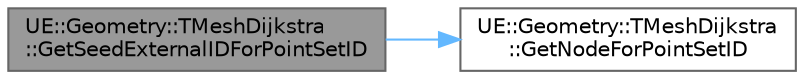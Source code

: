 digraph "UE::Geometry::TMeshDijkstra::GetSeedExternalIDForPointSetID"
{
 // INTERACTIVE_SVG=YES
 // LATEX_PDF_SIZE
  bgcolor="transparent";
  edge [fontname=Helvetica,fontsize=10,labelfontname=Helvetica,labelfontsize=10];
  node [fontname=Helvetica,fontsize=10,shape=box,height=0.2,width=0.4];
  rankdir="LR";
  Node1 [id="Node000001",label="UE::Geometry::TMeshDijkstra\l::GetSeedExternalIDForPointSetID",height=0.2,width=0.4,color="gray40", fillcolor="grey60", style="filled", fontcolor="black",tooltip=" "];
  Node1 -> Node2 [id="edge1_Node000001_Node000002",color="steelblue1",style="solid",tooltip=" "];
  Node2 [id="Node000002",label="UE::Geometry::TMeshDijkstra\l::GetNodeForPointSetID",height=0.2,width=0.4,color="grey40", fillcolor="white", style="filled",URL="$d0/d1d/classUE_1_1Geometry_1_1TMeshDijkstra.html#aeec2e208466011d9339468cb4267b04e",tooltip=" "];
}
